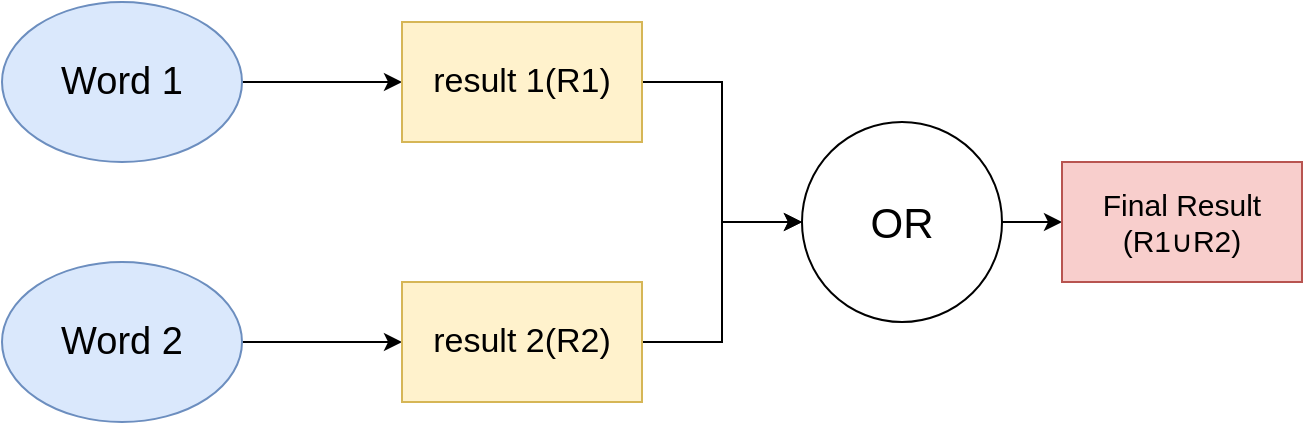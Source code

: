 <mxfile version="20.8.23" type="device"><diagram name="Page-1" id="lh1TtDCf4FTYwsOeVCv5"><mxGraphModel dx="795" dy="534" grid="1" gridSize="10" guides="1" tooltips="1" connect="1" arrows="1" fold="1" page="1" pageScale="1" pageWidth="827" pageHeight="1169" math="0" shadow="0"><root><mxCell id="0"/><mxCell id="1" parent="0"/><mxCell id="ub5eb7h2gweS-99B1BFt-8" style="edgeStyle=orthogonalEdgeStyle;rounded=0;orthogonalLoop=1;jettySize=auto;html=1;entryX=0;entryY=0.5;entryDx=0;entryDy=0;" edge="1" parent="1" source="ub5eb7h2gweS-99B1BFt-1" target="ub5eb7h2gweS-99B1BFt-3"><mxGeometry relative="1" as="geometry"/></mxCell><mxCell id="ub5eb7h2gweS-99B1BFt-1" value="&lt;font style=&quot;font-size: 19px;&quot;&gt;Word 1&lt;/font&gt;" style="ellipse;whiteSpace=wrap;html=1;fillColor=#dae8fc;strokeColor=#6c8ebf;" vertex="1" parent="1"><mxGeometry x="89" y="120" width="120" height="80" as="geometry"/></mxCell><mxCell id="ub5eb7h2gweS-99B1BFt-9" style="edgeStyle=orthogonalEdgeStyle;rounded=0;orthogonalLoop=1;jettySize=auto;html=1;entryX=0;entryY=0.5;entryDx=0;entryDy=0;" edge="1" parent="1" source="ub5eb7h2gweS-99B1BFt-2" target="ub5eb7h2gweS-99B1BFt-4"><mxGeometry relative="1" as="geometry"/></mxCell><mxCell id="ub5eb7h2gweS-99B1BFt-2" value="&lt;font style=&quot;font-size: 19px;&quot;&gt;Word 2&lt;/font&gt;" style="ellipse;whiteSpace=wrap;html=1;fillColor=#dae8fc;strokeColor=#6c8ebf;" vertex="1" parent="1"><mxGeometry x="89" y="250" width="120" height="80" as="geometry"/></mxCell><mxCell id="ub5eb7h2gweS-99B1BFt-12" style="edgeStyle=orthogonalEdgeStyle;rounded=0;orthogonalLoop=1;jettySize=auto;html=1;exitX=1;exitY=0.5;exitDx=0;exitDy=0;entryX=0;entryY=0.5;entryDx=0;entryDy=0;" edge="1" parent="1" source="ub5eb7h2gweS-99B1BFt-3" target="ub5eb7h2gweS-99B1BFt-5"><mxGeometry relative="1" as="geometry"/></mxCell><mxCell id="ub5eb7h2gweS-99B1BFt-3" value="&lt;font style=&quot;font-size: 17px;&quot;&gt;result 1(R1)&lt;/font&gt;" style="rounded=0;whiteSpace=wrap;html=1;fillColor=#fff2cc;strokeColor=#d6b656;" vertex="1" parent="1"><mxGeometry x="289" y="130" width="120" height="60" as="geometry"/></mxCell><mxCell id="ub5eb7h2gweS-99B1BFt-10" style="edgeStyle=orthogonalEdgeStyle;rounded=0;orthogonalLoop=1;jettySize=auto;html=1;exitX=1;exitY=0.5;exitDx=0;exitDy=0;entryX=0;entryY=0.5;entryDx=0;entryDy=0;" edge="1" parent="1" source="ub5eb7h2gweS-99B1BFt-4" target="ub5eb7h2gweS-99B1BFt-5"><mxGeometry relative="1" as="geometry"/></mxCell><mxCell id="ub5eb7h2gweS-99B1BFt-4" value="&lt;font style=&quot;font-size: 17px;&quot;&gt;result 2(R2)&lt;/font&gt;" style="rounded=0;whiteSpace=wrap;html=1;fillColor=#fff2cc;strokeColor=#d6b656;" vertex="1" parent="1"><mxGeometry x="289" y="260" width="120" height="60" as="geometry"/></mxCell><mxCell id="ub5eb7h2gweS-99B1BFt-13" style="edgeStyle=orthogonalEdgeStyle;rounded=0;orthogonalLoop=1;jettySize=auto;html=1;exitX=1;exitY=0.5;exitDx=0;exitDy=0;" edge="1" parent="1" source="ub5eb7h2gweS-99B1BFt-5" target="ub5eb7h2gweS-99B1BFt-7"><mxGeometry relative="1" as="geometry"/></mxCell><mxCell id="ub5eb7h2gweS-99B1BFt-5" value="&lt;font style=&quot;font-size: 21px;&quot;&gt;OR&lt;/font&gt;" style="ellipse;whiteSpace=wrap;html=1;aspect=fixed;" vertex="1" parent="1"><mxGeometry x="489" y="180" width="100" height="100" as="geometry"/></mxCell><mxCell id="ub5eb7h2gweS-99B1BFt-7" value="&lt;font style=&quot;font-size: 15px;&quot;&gt;Final Result&lt;br&gt;(R1∪R2)&lt;/font&gt;" style="rounded=0;whiteSpace=wrap;html=1;fillColor=#f8cecc;strokeColor=#b85450;" vertex="1" parent="1"><mxGeometry x="619" y="200" width="120" height="60" as="geometry"/></mxCell></root></mxGraphModel></diagram></mxfile>